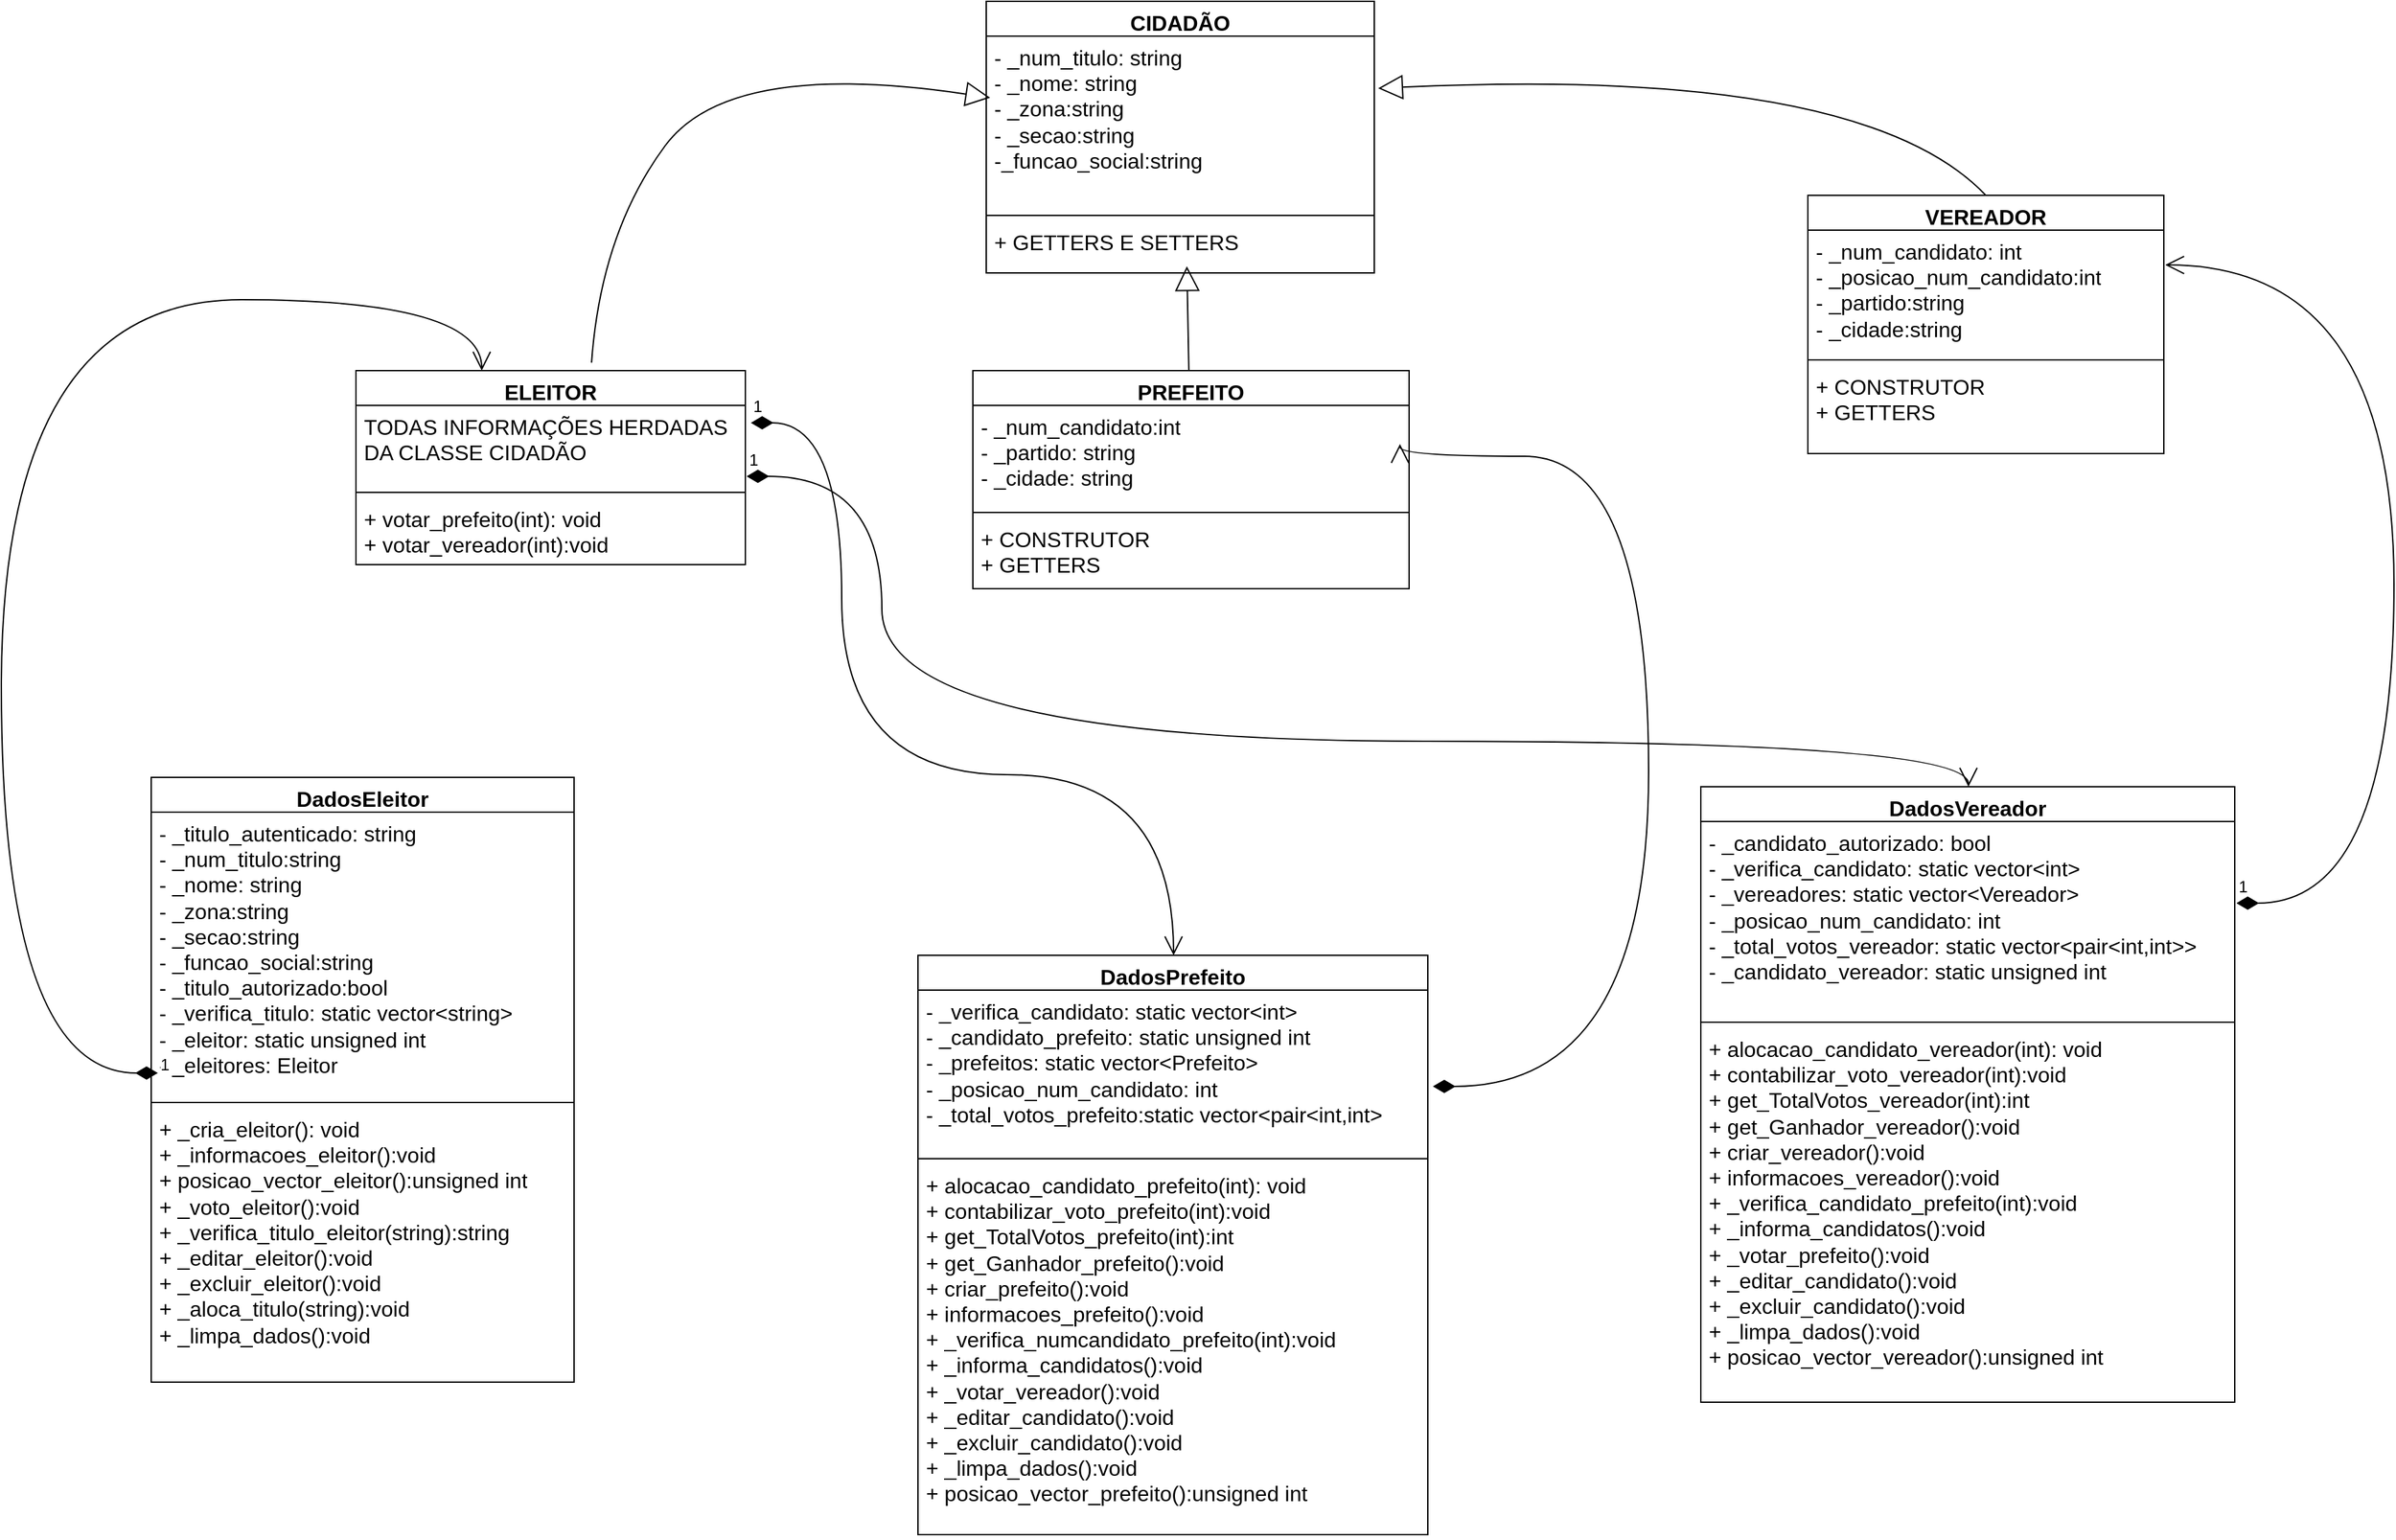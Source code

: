 <mxfile version="22.1.3" type="github">
  <diagram name="Página-1" id="j70zqKve4QSPPfwUBnQS">
    <mxGraphModel dx="2992" dy="1082" grid="0" gridSize="10" guides="1" tooltips="1" connect="1" arrows="1" fold="1" page="0" pageScale="1" pageWidth="4681" pageHeight="3300" math="0" shadow="0">
      <root>
        <mxCell id="0" />
        <mxCell id="1" parent="0" />
        <mxCell id="sFngKWmXt0WwzkbaArJF-1" value="CIDADÃO" style="swimlane;fontStyle=1;align=center;verticalAlign=top;childLayout=stackLayout;horizontal=1;startSize=26;horizontalStack=0;resizeParent=1;resizeParentMax=0;resizeLast=0;collapsible=1;marginBottom=0;whiteSpace=wrap;html=1;fontSize=16;" parent="1" vertex="1">
          <mxGeometry x="115" y="49" width="290" height="203" as="geometry" />
        </mxCell>
        <mxCell id="sFngKWmXt0WwzkbaArJF-2" value="- _num_titulo: string&lt;br&gt;- _nome: string&lt;br&gt;- _zona:string&lt;br&gt;- _secao:string&lt;br&gt;-_funcao_social:string" style="text;strokeColor=none;fillColor=none;align=left;verticalAlign=top;spacingLeft=4;spacingRight=4;overflow=hidden;rotatable=0;points=[[0,0.5],[1,0.5]];portConstraint=eastwest;whiteSpace=wrap;html=1;fontSize=16;" parent="sFngKWmXt0WwzkbaArJF-1" vertex="1">
          <mxGeometry y="26" width="290" height="130" as="geometry" />
        </mxCell>
        <mxCell id="sFngKWmXt0WwzkbaArJF-3" value="" style="line;strokeWidth=1;fillColor=none;align=left;verticalAlign=middle;spacingTop=-1;spacingLeft=3;spacingRight=3;rotatable=0;labelPosition=right;points=[];portConstraint=eastwest;strokeColor=inherit;fontSize=16;" parent="sFngKWmXt0WwzkbaArJF-1" vertex="1">
          <mxGeometry y="156" width="290" height="8" as="geometry" />
        </mxCell>
        <mxCell id="sFngKWmXt0WwzkbaArJF-4" value="+ GETTERS E SETTERS" style="text;strokeColor=none;fillColor=none;align=left;verticalAlign=top;spacingLeft=4;spacingRight=4;overflow=hidden;rotatable=0;points=[[0,0.5],[1,0.5]];portConstraint=eastwest;whiteSpace=wrap;html=1;fontSize=16;" parent="sFngKWmXt0WwzkbaArJF-1" vertex="1">
          <mxGeometry y="164" width="290" height="39" as="geometry" />
        </mxCell>
        <mxCell id="sFngKWmXt0WwzkbaArJF-5" value="ELEITOR" style="swimlane;fontStyle=1;align=center;verticalAlign=top;childLayout=stackLayout;horizontal=1;startSize=26;horizontalStack=0;resizeParent=1;resizeParentMax=0;resizeLast=0;collapsible=1;marginBottom=0;whiteSpace=wrap;html=1;fontSize=16;" parent="1" vertex="1">
          <mxGeometry x="-356" y="325" width="291" height="145" as="geometry" />
        </mxCell>
        <mxCell id="sFngKWmXt0WwzkbaArJF-6" value="TODAS INFORMAÇÕES HERDADAS DA CLASSE CIDADÃO" style="text;strokeColor=none;fillColor=none;align=left;verticalAlign=top;spacingLeft=4;spacingRight=4;overflow=hidden;rotatable=0;points=[[0,0.5],[1,0.5]];portConstraint=eastwest;whiteSpace=wrap;html=1;fontSize=16;" parent="sFngKWmXt0WwzkbaArJF-5" vertex="1">
          <mxGeometry y="26" width="291" height="61" as="geometry" />
        </mxCell>
        <mxCell id="sFngKWmXt0WwzkbaArJF-7" value="" style="line;strokeWidth=1;fillColor=none;align=left;verticalAlign=middle;spacingTop=-1;spacingLeft=3;spacingRight=3;rotatable=0;labelPosition=right;points=[];portConstraint=eastwest;strokeColor=inherit;fontSize=16;" parent="sFngKWmXt0WwzkbaArJF-5" vertex="1">
          <mxGeometry y="87" width="291" height="8" as="geometry" />
        </mxCell>
        <mxCell id="sFngKWmXt0WwzkbaArJF-8" value="+ votar_prefeito(int): void&lt;br&gt;+ votar_vereador(int):void" style="text;strokeColor=none;fillColor=none;align=left;verticalAlign=top;spacingLeft=4;spacingRight=4;overflow=hidden;rotatable=0;points=[[0,0.5],[1,0.5]];portConstraint=eastwest;whiteSpace=wrap;html=1;fontSize=16;" parent="sFngKWmXt0WwzkbaArJF-5" vertex="1">
          <mxGeometry y="95" width="291" height="50" as="geometry" />
        </mxCell>
        <mxCell id="sFngKWmXt0WwzkbaArJF-9" value="PREFEITO&lt;br&gt;" style="swimlane;fontStyle=1;align=center;verticalAlign=top;childLayout=stackLayout;horizontal=1;startSize=26;horizontalStack=0;resizeParent=1;resizeParentMax=0;resizeLast=0;collapsible=1;marginBottom=0;whiteSpace=wrap;html=1;fontSize=16;" parent="1" vertex="1">
          <mxGeometry x="105" y="325" width="326" height="163" as="geometry" />
        </mxCell>
        <mxCell id="sFngKWmXt0WwzkbaArJF-10" value="- _num_candidato:int&lt;br&gt;- _partido: string&lt;br&gt;- _cidade: string" style="text;strokeColor=none;fillColor=none;align=left;verticalAlign=top;spacingLeft=4;spacingRight=4;overflow=hidden;rotatable=0;points=[[0,0.5],[1,0.5]];portConstraint=eastwest;whiteSpace=wrap;html=1;fontSize=16;" parent="sFngKWmXt0WwzkbaArJF-9" vertex="1">
          <mxGeometry y="26" width="326" height="76" as="geometry" />
        </mxCell>
        <mxCell id="sFngKWmXt0WwzkbaArJF-11" value="" style="line;strokeWidth=1;fillColor=none;align=left;verticalAlign=middle;spacingTop=-1;spacingLeft=3;spacingRight=3;rotatable=0;labelPosition=right;points=[];portConstraint=eastwest;strokeColor=inherit;fontSize=16;" parent="sFngKWmXt0WwzkbaArJF-9" vertex="1">
          <mxGeometry y="102" width="326" height="8" as="geometry" />
        </mxCell>
        <mxCell id="sFngKWmXt0WwzkbaArJF-12" value="+ CONSTRUTOR&lt;br&gt;+ GETTERS" style="text;strokeColor=none;fillColor=none;align=left;verticalAlign=top;spacingLeft=4;spacingRight=4;overflow=hidden;rotatable=0;points=[[0,0.5],[1,0.5]];portConstraint=eastwest;whiteSpace=wrap;html=1;fontSize=16;" parent="sFngKWmXt0WwzkbaArJF-9" vertex="1">
          <mxGeometry y="110" width="326" height="53" as="geometry" />
        </mxCell>
        <mxCell id="sFngKWmXt0WwzkbaArJF-13" value="VEREADOR" style="swimlane;fontStyle=1;align=center;verticalAlign=top;childLayout=stackLayout;horizontal=1;startSize=26;horizontalStack=0;resizeParent=1;resizeParentMax=0;resizeLast=0;collapsible=1;marginBottom=0;whiteSpace=wrap;html=1;fontSize=16;" parent="1" vertex="1">
          <mxGeometry x="729" y="194" width="266" height="193" as="geometry" />
        </mxCell>
        <mxCell id="sFngKWmXt0WwzkbaArJF-14" value="- _num_candidato: int&lt;br&gt;- _posicao_num_candidato:int&lt;br&gt;- _partido:string&lt;br&gt;- _cidade:string" style="text;strokeColor=none;fillColor=none;align=left;verticalAlign=top;spacingLeft=4;spacingRight=4;overflow=hidden;rotatable=0;points=[[0,0.5],[1,0.5]];portConstraint=eastwest;whiteSpace=wrap;html=1;fontSize=16;" parent="sFngKWmXt0WwzkbaArJF-13" vertex="1">
          <mxGeometry y="26" width="266" height="93" as="geometry" />
        </mxCell>
        <mxCell id="sFngKWmXt0WwzkbaArJF-15" value="" style="line;strokeWidth=1;fillColor=none;align=left;verticalAlign=middle;spacingTop=-1;spacingLeft=3;spacingRight=3;rotatable=0;labelPosition=right;points=[];portConstraint=eastwest;strokeColor=inherit;fontSize=16;" parent="sFngKWmXt0WwzkbaArJF-13" vertex="1">
          <mxGeometry y="119" width="266" height="8" as="geometry" />
        </mxCell>
        <mxCell id="sFngKWmXt0WwzkbaArJF-16" value="+ CONSTRUTOR&lt;br&gt;+ GETTERS" style="text;strokeColor=none;fillColor=none;align=left;verticalAlign=top;spacingLeft=4;spacingRight=4;overflow=hidden;rotatable=0;points=[[0,0.5],[1,0.5]];portConstraint=eastwest;whiteSpace=wrap;html=1;fontSize=16;" parent="sFngKWmXt0WwzkbaArJF-13" vertex="1">
          <mxGeometry y="127" width="266" height="66" as="geometry" />
        </mxCell>
        <mxCell id="sFngKWmXt0WwzkbaArJF-17" value="DadosPrefeito" style="swimlane;fontStyle=1;align=center;verticalAlign=top;childLayout=stackLayout;horizontal=1;startSize=26;horizontalStack=0;resizeParent=1;resizeParentMax=0;resizeLast=0;collapsible=1;marginBottom=0;whiteSpace=wrap;html=1;fontSize=16;" parent="1" vertex="1">
          <mxGeometry x="64" y="762" width="381" height="433" as="geometry" />
        </mxCell>
        <mxCell id="sFngKWmXt0WwzkbaArJF-18" value="- _verifica_candidato: static vector&amp;lt;int&amp;gt;&lt;br&gt;- _candidato_prefeito: static unsigned int&lt;br&gt;- _prefeitos: static vector&amp;lt;Prefeito&amp;gt;&lt;br&gt;- _posicao_num_candidato: int&lt;br&gt;- _total_votos_prefeito:static vector&amp;lt;pair&amp;lt;int,int&amp;gt;" style="text;strokeColor=none;fillColor=none;align=left;verticalAlign=top;spacingLeft=4;spacingRight=4;overflow=hidden;rotatable=0;points=[[0,0.5],[1,0.5]];portConstraint=eastwest;whiteSpace=wrap;html=1;fontSize=16;" parent="sFngKWmXt0WwzkbaArJF-17" vertex="1">
          <mxGeometry y="26" width="381" height="122" as="geometry" />
        </mxCell>
        <mxCell id="sFngKWmXt0WwzkbaArJF-19" value="" style="line;strokeWidth=1;fillColor=none;align=left;verticalAlign=middle;spacingTop=-1;spacingLeft=3;spacingRight=3;rotatable=0;labelPosition=right;points=[];portConstraint=eastwest;strokeColor=inherit;fontSize=16;" parent="sFngKWmXt0WwzkbaArJF-17" vertex="1">
          <mxGeometry y="148" width="381" height="8" as="geometry" />
        </mxCell>
        <mxCell id="sFngKWmXt0WwzkbaArJF-20" value="+ alocacao_candidato_prefeito(int): void&lt;br&gt;+ contabilizar_voto_prefeito(int):void&lt;br&gt;+ get_TotalVotos_prefeito(int):int&lt;br&gt;+ get_Ganhador_prefeito():void&lt;br&gt;+ criar_prefeito():void&lt;br&gt;+ informacoes_prefeito():void&lt;br&gt;+ _verifica_numcandidato_prefeito(int):void&lt;br&gt;+ _informa_candidatos():void&lt;br&gt;+ _votar_vereador():void&lt;br&gt;+ _editar_candidato():void&lt;br&gt;+ _excluir_candidato():void&lt;br&gt;+ _limpa_dados():void&lt;br&gt;+ posicao_vector_prefeito():unsigned int" style="text;strokeColor=none;fillColor=none;align=left;verticalAlign=top;spacingLeft=4;spacingRight=4;overflow=hidden;rotatable=0;points=[[0,0.5],[1,0.5]];portConstraint=eastwest;whiteSpace=wrap;html=1;fontSize=16;" parent="sFngKWmXt0WwzkbaArJF-17" vertex="1">
          <mxGeometry y="156" width="381" height="277" as="geometry" />
        </mxCell>
        <mxCell id="sFngKWmXt0WwzkbaArJF-21" value="DadosEleitor" style="swimlane;fontStyle=1;align=center;verticalAlign=top;childLayout=stackLayout;horizontal=1;startSize=26;horizontalStack=0;resizeParent=1;resizeParentMax=0;resizeLast=0;collapsible=1;marginBottom=0;whiteSpace=wrap;html=1;fontSize=16;" parent="1" vertex="1">
          <mxGeometry x="-509" y="629" width="316" height="452" as="geometry" />
        </mxCell>
        <mxCell id="sFngKWmXt0WwzkbaArJF-22" value="- _titulo_autenticado: string&lt;br&gt;- _num_titulo:string&lt;br&gt;- _nome: string&lt;br&gt;- _zona:string&lt;br&gt;- _secao:string&lt;br&gt;- _funcao_social:string&lt;br&gt;- _titulo_autorizado:bool&lt;br&gt;- _verifica_titulo: static vector&amp;lt;string&amp;gt;&lt;br&gt;- _eleitor: static unsigned int&lt;br&gt;- _eleitores: Eleitor" style="text;strokeColor=none;fillColor=none;align=left;verticalAlign=top;spacingLeft=4;spacingRight=4;overflow=hidden;rotatable=0;points=[[0,0.5],[1,0.5]];portConstraint=eastwest;whiteSpace=wrap;html=1;fontSize=16;" parent="sFngKWmXt0WwzkbaArJF-21" vertex="1">
          <mxGeometry y="26" width="316" height="213" as="geometry" />
        </mxCell>
        <mxCell id="sFngKWmXt0WwzkbaArJF-23" value="" style="line;strokeWidth=1;fillColor=none;align=left;verticalAlign=middle;spacingTop=-1;spacingLeft=3;spacingRight=3;rotatable=0;labelPosition=right;points=[];portConstraint=eastwest;strokeColor=inherit;fontSize=16;" parent="sFngKWmXt0WwzkbaArJF-21" vertex="1">
          <mxGeometry y="239" width="316" height="8" as="geometry" />
        </mxCell>
        <mxCell id="sFngKWmXt0WwzkbaArJF-24" value="+ _cria_eleitor(): void&lt;br&gt;+ _informacoes_eleitor():void&lt;br&gt;+ posicao_vector_eleitor():unsigned int&lt;br&gt;+ _voto_eleitor():void&lt;br&gt;+ _verifica_titulo_eleitor(string):string&lt;br&gt;+ _editar_eleitor():void&lt;br&gt;+ _excluir_eleitor():void&lt;br&gt;+ _aloca_titulo(string):void&lt;br&gt;+ _limpa_dados():void" style="text;strokeColor=none;fillColor=none;align=left;verticalAlign=top;spacingLeft=4;spacingRight=4;overflow=hidden;rotatable=0;points=[[0,0.5],[1,0.5]];portConstraint=eastwest;whiteSpace=wrap;html=1;fontSize=16;" parent="sFngKWmXt0WwzkbaArJF-21" vertex="1">
          <mxGeometry y="247" width="316" height="205" as="geometry" />
        </mxCell>
        <mxCell id="sFngKWmXt0WwzkbaArJF-25" value="DadosVereador" style="swimlane;fontStyle=1;align=center;verticalAlign=top;childLayout=stackLayout;horizontal=1;startSize=26;horizontalStack=0;resizeParent=1;resizeParentMax=0;resizeLast=0;collapsible=1;marginBottom=0;whiteSpace=wrap;html=1;fontSize=16;" parent="1" vertex="1">
          <mxGeometry x="649" y="636" width="399" height="460" as="geometry" />
        </mxCell>
        <mxCell id="sFngKWmXt0WwzkbaArJF-26" value="- _candidato_autorizado: bool&lt;br&gt;- _verifica_candidato: static vector&amp;lt;int&amp;gt;&lt;br&gt;- _vereadores: static vector&amp;lt;Vereador&amp;gt;&lt;br&gt;- _posicao_num_candidato: int&lt;br&gt;- _total_votos_vereador: static vector&amp;lt;pair&amp;lt;int,int&amp;gt;&amp;gt;&lt;br&gt;- _candidato_vereador: static unsigned int" style="text;strokeColor=none;fillColor=none;align=left;verticalAlign=top;spacingLeft=4;spacingRight=4;overflow=hidden;rotatable=0;points=[[0,0.5],[1,0.5]];portConstraint=eastwest;whiteSpace=wrap;html=1;fontSize=16;" parent="sFngKWmXt0WwzkbaArJF-25" vertex="1">
          <mxGeometry y="26" width="399" height="146" as="geometry" />
        </mxCell>
        <mxCell id="sFngKWmXt0WwzkbaArJF-27" value="" style="line;strokeWidth=1;fillColor=none;align=left;verticalAlign=middle;spacingTop=-1;spacingLeft=3;spacingRight=3;rotatable=0;labelPosition=right;points=[];portConstraint=eastwest;strokeColor=inherit;fontSize=16;" parent="sFngKWmXt0WwzkbaArJF-25" vertex="1">
          <mxGeometry y="172" width="399" height="8" as="geometry" />
        </mxCell>
        <mxCell id="sFngKWmXt0WwzkbaArJF-28" value="+ alocacao_candidato_vereador(int): void&lt;br style=&quot;border-color: var(--border-color);&quot;&gt;+ contabilizar_voto_vereador(int):void&lt;br style=&quot;border-color: var(--border-color);&quot;&gt;+ get_TotalVotos_vereador(int):int&lt;br style=&quot;border-color: var(--border-color);&quot;&gt;+ get_Ganhador_vereador():void&lt;br style=&quot;border-color: var(--border-color);&quot;&gt;+ criar_vereador():void&lt;br style=&quot;border-color: var(--border-color);&quot;&gt;+ informacoes_vereador():void&lt;br style=&quot;border-color: var(--border-color);&quot;&gt;+ _verifica_candidato_prefeito(int):void&lt;br style=&quot;border-color: var(--border-color);&quot;&gt;+ _informa_candidatos():void&lt;br style=&quot;border-color: var(--border-color);&quot;&gt;+ _votar_prefeito():void&lt;br style=&quot;border-color: var(--border-color);&quot;&gt;+ _editar_candidato():void&lt;br style=&quot;border-color: var(--border-color);&quot;&gt;+ _excluir_candidato():void&lt;br style=&quot;border-color: var(--border-color);&quot;&gt;+ _limpa_dados():void&lt;br style=&quot;border-color: var(--border-color);&quot;&gt;+ posicao_vector_vereador():unsigned int" style="text;strokeColor=none;fillColor=none;align=left;verticalAlign=top;spacingLeft=4;spacingRight=4;overflow=hidden;rotatable=0;points=[[0,0.5],[1,0.5]];portConstraint=eastwest;whiteSpace=wrap;html=1;fontSize=16;" parent="sFngKWmXt0WwzkbaArJF-25" vertex="1">
          <mxGeometry y="180" width="399" height="280" as="geometry" />
        </mxCell>
        <mxCell id="TNhTm-r_Qhr5-mPjpEAG-7" value="1" style="endArrow=open;html=1;endSize=12;startArrow=diamondThin;startSize=14;startFill=1;edgeStyle=orthogonalEdgeStyle;align=left;verticalAlign=bottom;rounded=0;fontSize=12;curved=1;exitX=1.014;exitY=0.213;exitDx=0;exitDy=0;exitPerimeter=0;" edge="1" parent="1" source="sFngKWmXt0WwzkbaArJF-6" target="sFngKWmXt0WwzkbaArJF-17">
          <mxGeometry x="-1" y="3" relative="1" as="geometry">
            <mxPoint x="62" y="556" as="sourcePoint" />
            <mxPoint x="222" y="556" as="targetPoint" />
            <Array as="points">
              <mxPoint x="7" y="364" />
              <mxPoint x="7" y="627" />
              <mxPoint x="255" y="627" />
            </Array>
          </mxGeometry>
        </mxCell>
        <mxCell id="TNhTm-r_Qhr5-mPjpEAG-8" value="1" style="endArrow=open;html=1;endSize=12;startArrow=diamondThin;startSize=14;startFill=1;edgeStyle=orthogonalEdgeStyle;align=left;verticalAlign=bottom;rounded=0;fontSize=12;curved=1;exitX=1.003;exitY=0.869;exitDx=0;exitDy=0;exitPerimeter=0;" edge="1" parent="1" source="sFngKWmXt0WwzkbaArJF-6" target="sFngKWmXt0WwzkbaArJF-25">
          <mxGeometry x="-1" y="3" relative="1" as="geometry">
            <mxPoint x="62" y="556" as="sourcePoint" />
            <mxPoint x="222" y="556" as="targetPoint" />
            <Array as="points">
              <mxPoint x="37" y="404" />
              <mxPoint x="37" y="602" />
              <mxPoint x="849" y="602" />
            </Array>
          </mxGeometry>
        </mxCell>
        <mxCell id="TNhTm-r_Qhr5-mPjpEAG-12" value="1" style="endArrow=open;html=1;endSize=12;startArrow=diamondThin;startSize=14;startFill=1;edgeStyle=orthogonalEdgeStyle;align=left;verticalAlign=bottom;rounded=0;fontSize=12;curved=1;" edge="1" parent="1" target="sFngKWmXt0WwzkbaArJF-5">
          <mxGeometry x="-1" y="3" relative="1" as="geometry">
            <mxPoint x="-504" y="850" as="sourcePoint" />
            <mxPoint x="-383" y="374" as="targetPoint" />
            <Array as="points">
              <mxPoint x="-621" y="850" />
              <mxPoint x="-621" y="272" />
              <mxPoint x="-262" y="272" />
            </Array>
          </mxGeometry>
        </mxCell>
        <mxCell id="TNhTm-r_Qhr5-mPjpEAG-13" value="" style="endArrow=open;html=1;endSize=12;startArrow=diamondThin;startSize=14;startFill=1;edgeStyle=orthogonalEdgeStyle;align=left;verticalAlign=bottom;rounded=0;fontSize=12;curved=1;entryX=0.979;entryY=0.38;entryDx=0;entryDy=0;entryPerimeter=0;exitX=1.01;exitY=0.59;exitDx=0;exitDy=0;exitPerimeter=0;" edge="1" parent="1" source="sFngKWmXt0WwzkbaArJF-18" target="sFngKWmXt0WwzkbaArJF-10">
          <mxGeometry x="-0.957" y="-42" relative="1" as="geometry">
            <mxPoint x="393" y="731" as="sourcePoint" />
            <mxPoint x="517.728" y="421" as="targetPoint" />
            <Array as="points">
              <mxPoint x="610" y="860" />
              <mxPoint x="610" y="389" />
            </Array>
            <mxPoint as="offset" />
          </mxGeometry>
        </mxCell>
        <mxCell id="TNhTm-r_Qhr5-mPjpEAG-17" value="1" style="endArrow=open;html=1;endSize=12;startArrow=diamondThin;startSize=14;startFill=1;edgeStyle=orthogonalEdgeStyle;align=left;verticalAlign=bottom;rounded=0;fontSize=12;curved=1;exitX=1.003;exitY=0.418;exitDx=0;exitDy=0;exitPerimeter=0;entryX=1.004;entryY=0.28;entryDx=0;entryDy=0;entryPerimeter=0;" edge="1" parent="1" source="sFngKWmXt0WwzkbaArJF-26" target="sFngKWmXt0WwzkbaArJF-14">
          <mxGeometry x="-1" y="3" relative="1" as="geometry">
            <mxPoint x="1056" y="709" as="sourcePoint" />
            <mxPoint x="1166" y="335" as="targetPoint" />
            <Array as="points">
              <mxPoint x="1167" y="723" />
              <mxPoint x="1167" y="246" />
            </Array>
          </mxGeometry>
        </mxCell>
        <mxCell id="TNhTm-r_Qhr5-mPjpEAG-18" value="" style="endArrow=block;endSize=16;endFill=0;html=1;rounded=0;fontSize=12;curved=1;exitX=0.605;exitY=-0.041;exitDx=0;exitDy=0;exitPerimeter=0;entryX=0.01;entryY=0.354;entryDx=0;entryDy=0;entryPerimeter=0;" edge="1" parent="1" source="sFngKWmXt0WwzkbaArJF-5" target="sFngKWmXt0WwzkbaArJF-2">
          <mxGeometry x="0.001" y="-3" width="160" relative="1" as="geometry">
            <mxPoint x="-151" y="288" as="sourcePoint" />
            <mxPoint x="9" y="288" as="targetPoint" />
            <Array as="points">
              <mxPoint x="-173" y="222" />
              <mxPoint x="-77" y="92" />
            </Array>
            <mxPoint as="offset" />
          </mxGeometry>
        </mxCell>
        <mxCell id="TNhTm-r_Qhr5-mPjpEAG-20" value="" style="endArrow=block;endSize=16;endFill=0;html=1;rounded=0;fontSize=12;curved=1;exitX=0.5;exitY=0;exitDx=0;exitDy=0;entryX=1.01;entryY=0.3;entryDx=0;entryDy=0;entryPerimeter=0;" edge="1" parent="1" source="sFngKWmXt0WwzkbaArJF-13" target="sFngKWmXt0WwzkbaArJF-2">
          <mxGeometry width="160" relative="1" as="geometry">
            <mxPoint x="724" y="140" as="sourcePoint" />
            <mxPoint x="549" y="68" as="targetPoint" />
            <Array as="points">
              <mxPoint x="770" y="97" />
            </Array>
          </mxGeometry>
        </mxCell>
        <mxCell id="TNhTm-r_Qhr5-mPjpEAG-22" value="" style="endArrow=block;endSize=16;endFill=0;html=1;rounded=0;fontSize=12;curved=1;entryX=0.517;entryY=0.872;entryDx=0;entryDy=0;entryPerimeter=0;" edge="1" parent="1" source="sFngKWmXt0WwzkbaArJF-9" target="sFngKWmXt0WwzkbaArJF-4">
          <mxGeometry width="160" relative="1" as="geometry">
            <mxPoint x="185" y="194" as="sourcePoint" />
            <mxPoint x="345" y="194" as="targetPoint" />
          </mxGeometry>
        </mxCell>
      </root>
    </mxGraphModel>
  </diagram>
</mxfile>
